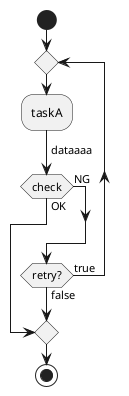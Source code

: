 {
  "sha1": "k82k84z5vp84qgp7m69ktqlyi2zlkkt",
  "insertion": {
    "when": "2024-06-03T18:59:32.712Z",
    "url": "https://forum.plantuml.net/17456/can-not-set-long-name-arrow-label-repeat-statement-with-break",
    "user": "plantuml@gmail.com"
  }
}
@startuml
start
repeat
  :taskA;
  -> dataaaa;
  if (check) is (OK) then
    break;
  else (NG)
  endif
repeat while (retry?) is (true) not (false)
stop
@enduml
